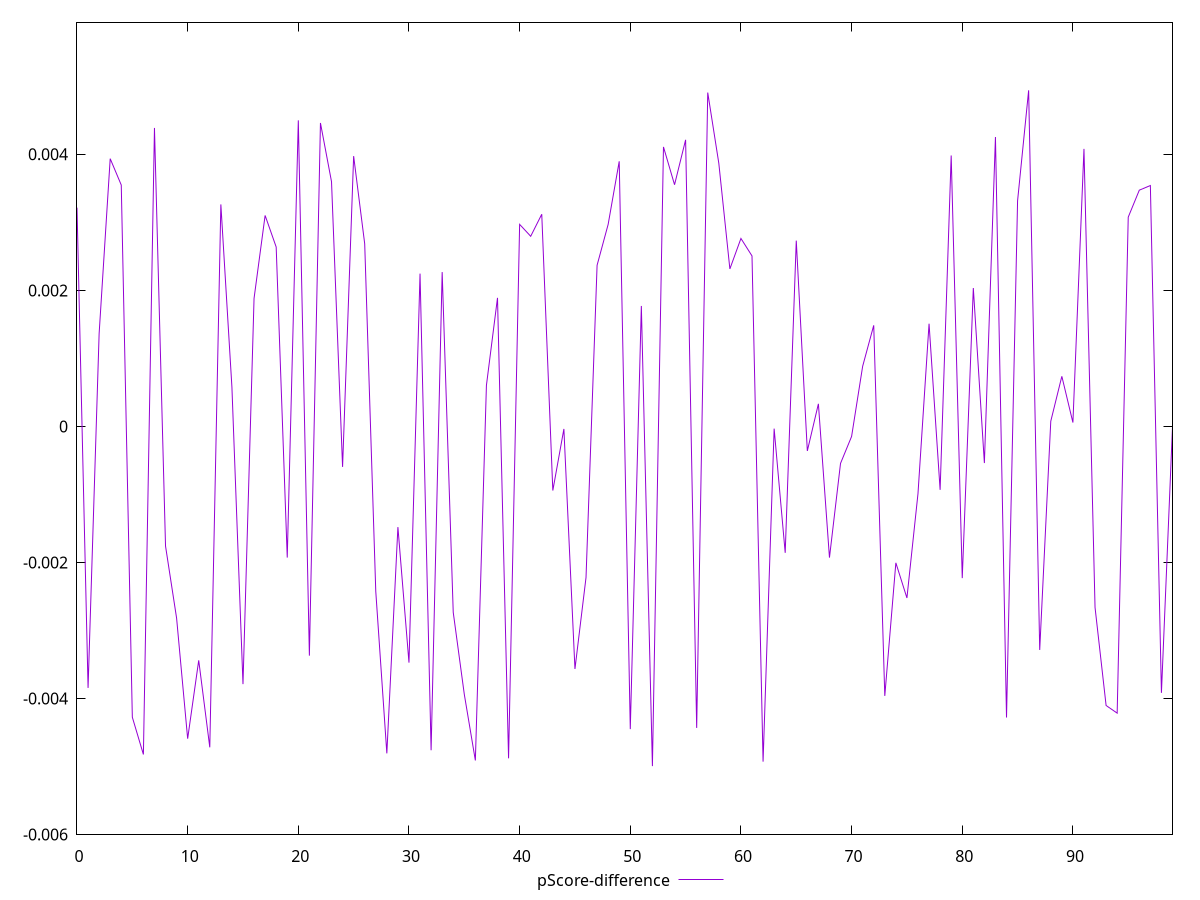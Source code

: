 reset

$pScoreDifference <<EOF
0 0.003215711250390718
1 -0.003843555875435972
2 0.0013648911811298403
3 0.003936146819147279
4 0.003548805913672043
5 -0.004274550770248048
6 -0.004821939643528436
7 0.004387799046163182
8 -0.0017582743204843376
9 -0.0028173913063386236
10 -0.004590222228349178
11 -0.0034388695200468777
12 -0.004717312318892414
13 0.0032640421564910788
14 0.0005755482427898528
15 -0.0037876059159722975
16 0.001882457792788672
17 0.0031015571509022954
18 0.0026374200420646865
19 -0.0019281773173239064
20 0.0044995583331704225
21 -0.0033700580094478266
22 0.004460820612780858
23 0.0035980217080311128
24 -0.0005947205694112889
25 0.003974054472184685
26 0.002684396776764436
27 -0.002425424361636036
28 -0.0048057246047939345
29 -0.001479769126923644
30 -0.0034722154884875844
31 0.002246062968490156
32 -0.004759826132868017
33 0.0022687075006489893
34 -0.0027325102400517776
35 -0.003937983393542788
36 -0.004910183412270619
37 0.0006040648431548945
38 0.0018901361795159305
39 -0.004878887666073639
40 0.0029704796233727543
41 0.0027952412707942104
42 0.0031195234459496096
43 -0.0009420877688533641
44 -0.00003691655791338011
45 -0.003565497017851804
46 -0.002220346309241228
47 0.0023694241919276354
48 0.002970284290241973
49 0.0038974666819454468
50 -0.004449350299004395
51 0.0017709811197453157
52 -0.00499327065822236
53 0.004108955839416437
54 0.003553320413083025
55 0.004213430590412445
56 -0.004432183769769227
57 0.004907840955405904
58 0.0038691722297694436
59 0.0023155200432620066
60 0.0027634914364907184
61 0.002506672746251465
62 -0.004928100423076662
63 -0.00003256313173030656
64 -0.0018577588512958404
65 0.0027317027573140473
66 -0.0003599894348440963
67 0.0003325111615372772
68 -0.0019283196272787406
69 -0.0005433557987953724
70 -0.00014755064829982678
71 0.0008847736655281935
72 0.0014861585941654265
73 -0.00396142229939353
74 -0.002005069611956567
75 -0.0025214567423983147
76 -0.000987822844055769
77 0.0015103454920405435
78 -0.0009322790986376617
79 0.0039830316515037795
80 -0.0022295546865084837
81 0.0020345410132188713
82 -0.0005385649971452466
83 0.004254914578444083
84 -0.004279145694078626
85 0.003316238108718589
86 0.004941016342137339
87 -0.0032857540821448483
88 0.00007667610477930797
89 0.0007370858746133524
90 0.00005728693111503591
91 0.004080255086669732
92 -0.0026605547506599048
93 -0.004102273456625949
94 -0.004214740267931949
95 0.0030766314579608184
96 0.0034732361561252006
97 0.0035414606881089966
98 -0.003916512207702227
99 -0.000005915366727893279
EOF

set key outside below
set xrange [0:99]
set yrange [-0.00599327065822236:0.005941016342137339]
set trange [-0.00599327065822236:0.005941016342137339]
set terminal svg size 640, 500 enhanced background rgb 'white'
set output "reprap/interactive/samples/pages+cached+noexternal/pScore-difference/values.svg"

plot $pScoreDifference title "pScore-difference" with line

reset
